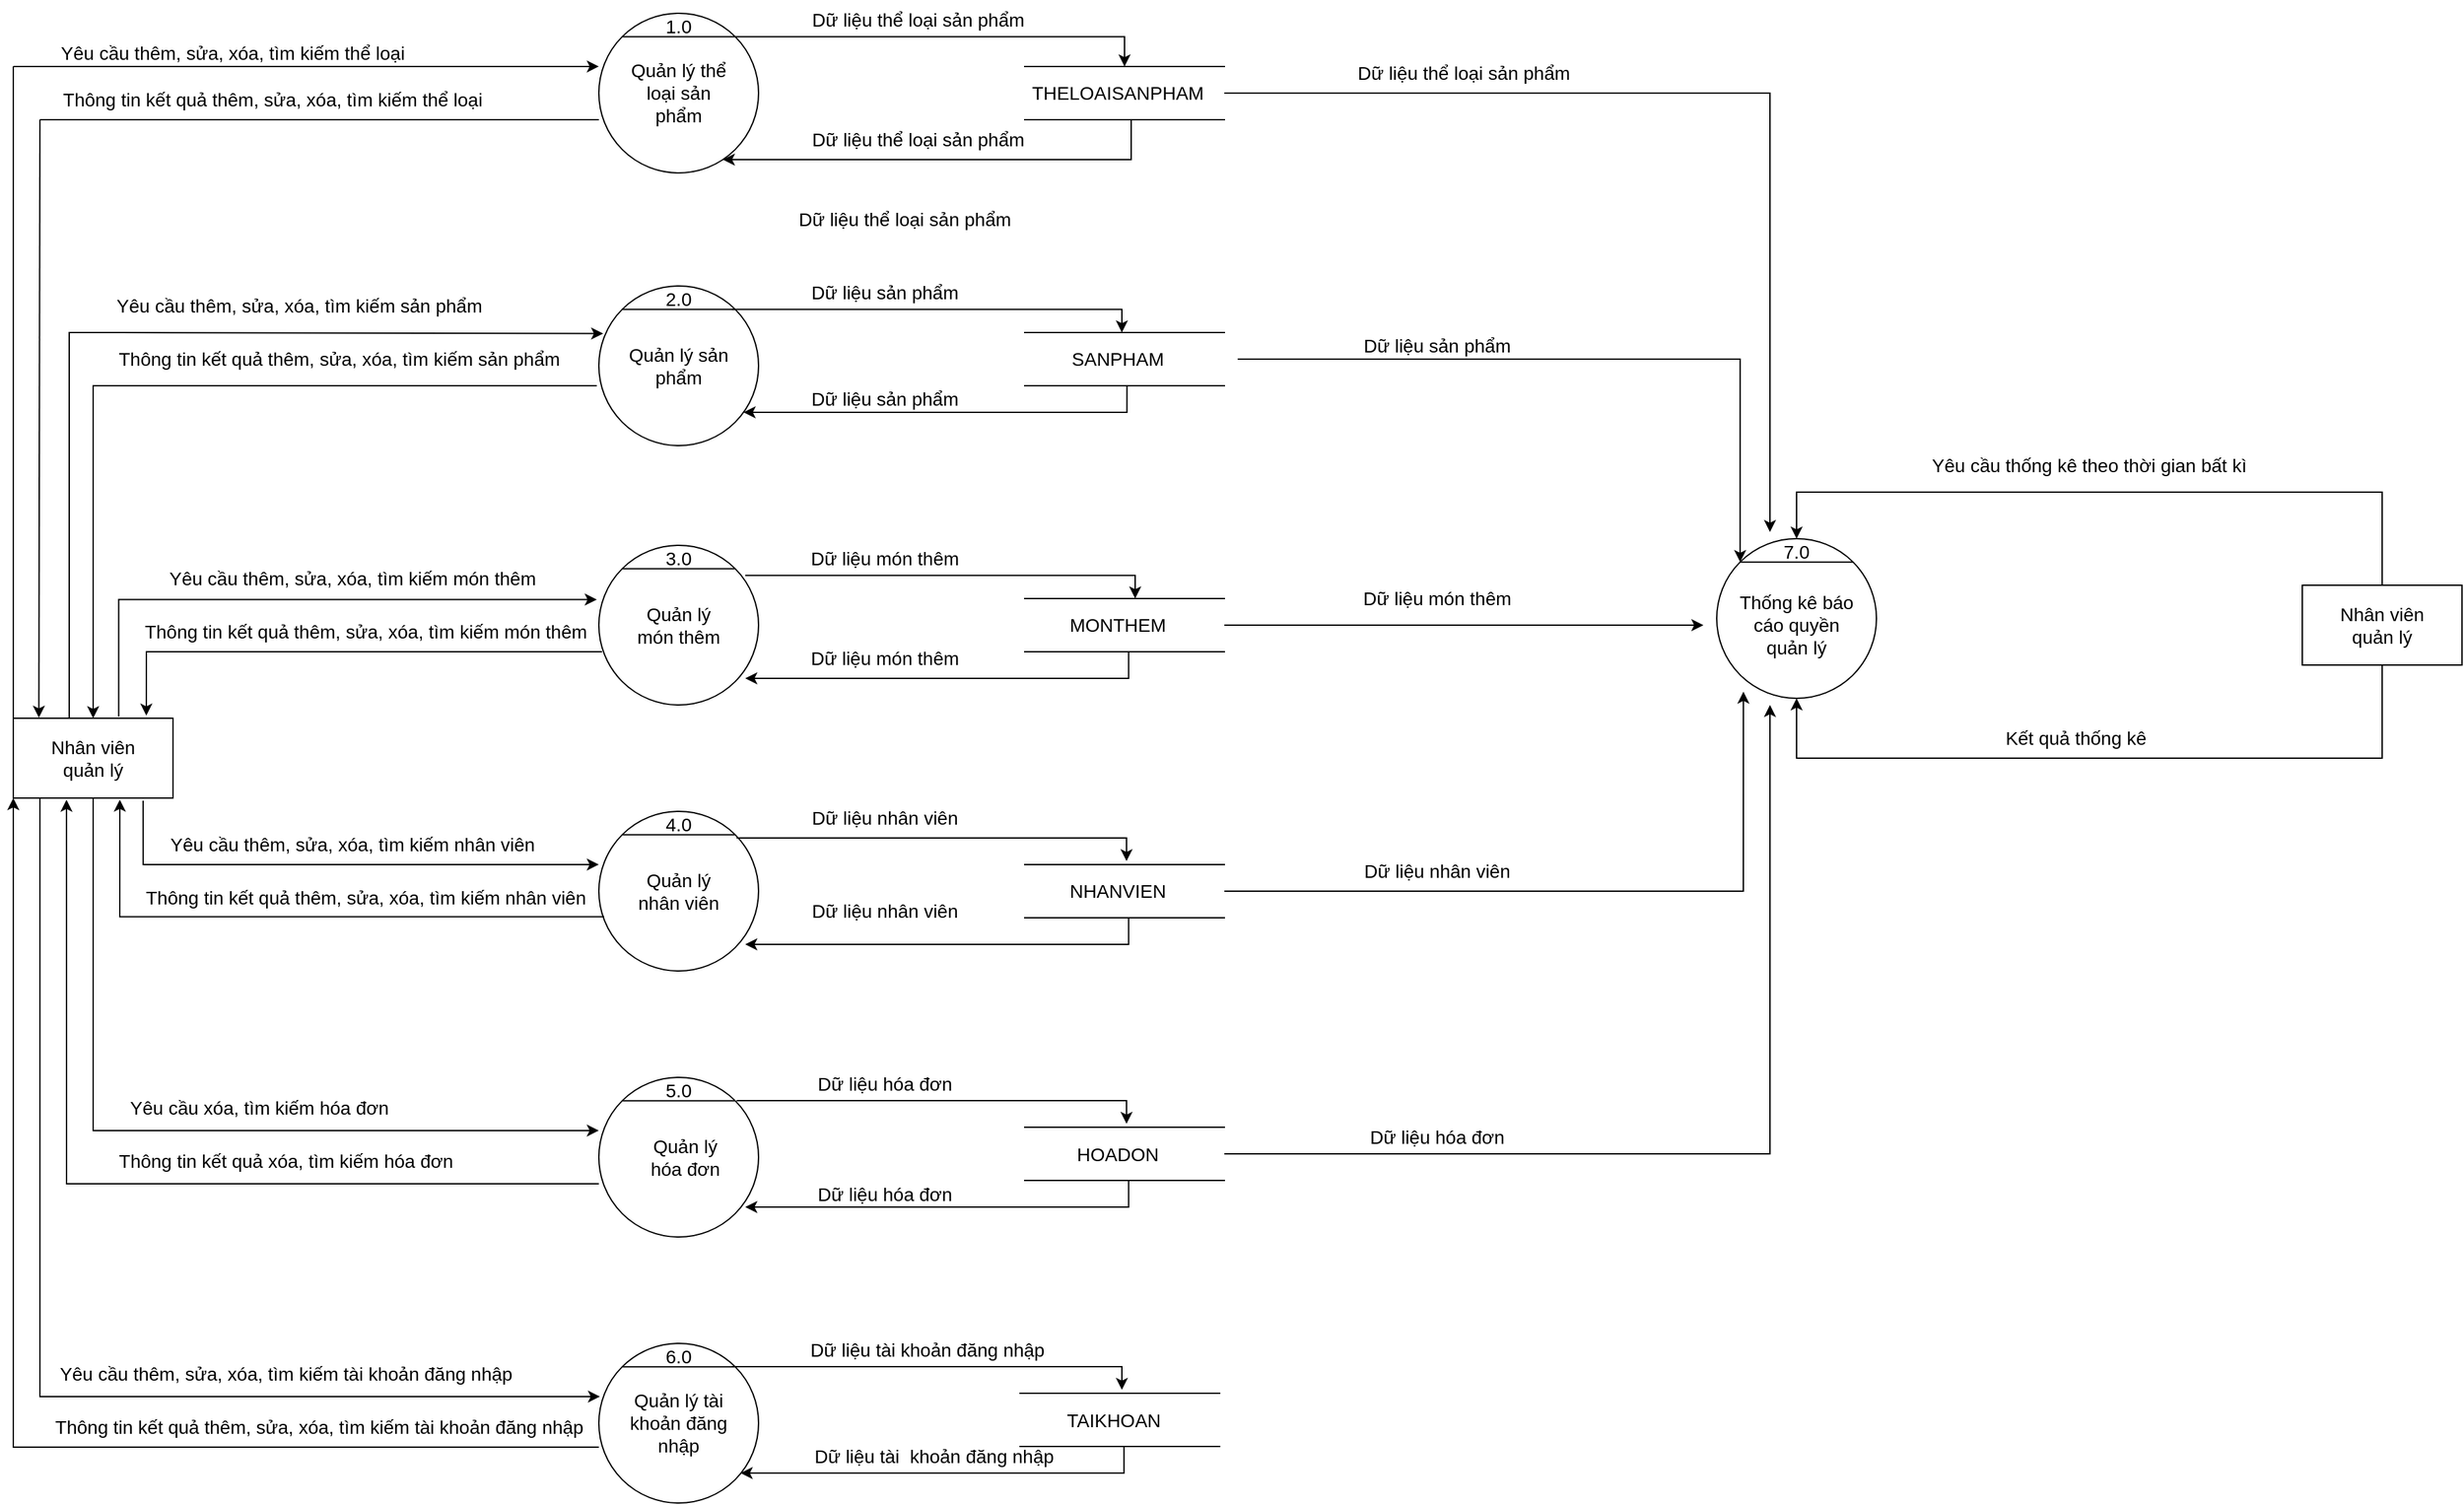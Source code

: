 <mxfile version="16.4.11" type="device"><diagram id="J9GZtcJuzdaqWRwMruMZ" name="Page-1"><mxGraphModel dx="1888" dy="1741" grid="1" gridSize="10" guides="1" tooltips="1" connect="1" arrows="1" fold="1" page="1" pageScale="1" pageWidth="850" pageHeight="1100" math="0" shadow="0"><root><mxCell id="0"/><mxCell id="1" parent="0"/><mxCell id="2oI832_0RBcr2IbSyPSl-6" value="" style="ellipse;whiteSpace=wrap;html=1;aspect=fixed;" parent="1" vertex="1"><mxGeometry x="120" width="120" height="120" as="geometry"/></mxCell><mxCell id="2oI832_0RBcr2IbSyPSl-7" value="" style="endArrow=none;html=1;rounded=0;exitX=0;exitY=0;exitDx=0;exitDy=0;entryX=1;entryY=0;entryDx=0;entryDy=0;" parent="1" source="2oI832_0RBcr2IbSyPSl-6" target="2oI832_0RBcr2IbSyPSl-6" edge="1"><mxGeometry width="50" height="50" relative="1" as="geometry"><mxPoint x="460" y="555" as="sourcePoint"/><mxPoint x="510" y="505" as="targetPoint"/></mxGeometry></mxCell><mxCell id="2oI832_0RBcr2IbSyPSl-13" value="&lt;font style=&quot;font-size: 14px&quot;&gt;Quản lý thể loại sản phẩm&lt;/font&gt;" style="text;html=1;strokeColor=none;fillColor=none;align=center;verticalAlign=middle;whiteSpace=wrap;rounded=0;" parent="1" vertex="1"><mxGeometry x="140" y="45" width="80" height="30" as="geometry"/></mxCell><mxCell id="Wzc2e4Vu83nzIIJzcKnZ-4" value="1.0" style="text;html=1;strokeColor=none;fillColor=none;align=center;verticalAlign=middle;whiteSpace=wrap;rounded=0;fontSize=14;" parent="1" vertex="1"><mxGeometry x="165" width="30" height="20" as="geometry"/></mxCell><mxCell id="Wzc2e4Vu83nzIIJzcKnZ-8" value="" style="rounded=0;whiteSpace=wrap;html=1;fontSize=14;" parent="1" vertex="1"><mxGeometry x="-320" y="530" width="120" height="60" as="geometry"/></mxCell><mxCell id="Wzc2e4Vu83nzIIJzcKnZ-10" value="&lt;font style=&quot;font-size: 14px&quot;&gt;Nhân viên quản lý&lt;/font&gt;" style="text;html=1;strokeColor=none;fillColor=none;align=center;verticalAlign=middle;whiteSpace=wrap;rounded=0;" parent="1" vertex="1"><mxGeometry x="-300" y="550" width="80" height="20" as="geometry"/></mxCell><mxCell id="Wzc2e4Vu83nzIIJzcKnZ-11" value="" style="ellipse;whiteSpace=wrap;html=1;aspect=fixed;" parent="1" vertex="1"><mxGeometry x="120" y="205" width="120" height="120" as="geometry"/></mxCell><mxCell id="Wzc2e4Vu83nzIIJzcKnZ-12" value="" style="endArrow=none;html=1;rounded=0;exitX=0;exitY=0;exitDx=0;exitDy=0;entryX=1;entryY=0;entryDx=0;entryDy=0;" parent="1" source="Wzc2e4Vu83nzIIJzcKnZ-11" target="Wzc2e4Vu83nzIIJzcKnZ-11" edge="1"><mxGeometry width="50" height="50" relative="1" as="geometry"><mxPoint x="460" y="760" as="sourcePoint"/><mxPoint x="510" y="710" as="targetPoint"/></mxGeometry></mxCell><mxCell id="Wzc2e4Vu83nzIIJzcKnZ-13" value="&lt;font style=&quot;font-size: 14px&quot;&gt;Quản lý sản phẩm&lt;/font&gt;" style="text;html=1;strokeColor=none;fillColor=none;align=center;verticalAlign=middle;whiteSpace=wrap;rounded=0;" parent="1" vertex="1"><mxGeometry x="140" y="250" width="80" height="30" as="geometry"/></mxCell><mxCell id="Wzc2e4Vu83nzIIJzcKnZ-14" value="2.0" style="text;html=1;strokeColor=none;fillColor=none;align=center;verticalAlign=middle;whiteSpace=wrap;rounded=0;fontSize=14;" parent="1" vertex="1"><mxGeometry x="165" y="205" width="30" height="20" as="geometry"/></mxCell><mxCell id="Wzc2e4Vu83nzIIJzcKnZ-16" value="" style="ellipse;whiteSpace=wrap;html=1;aspect=fixed;" parent="1" vertex="1"><mxGeometry x="120" y="400" width="120" height="120" as="geometry"/></mxCell><mxCell id="Wzc2e4Vu83nzIIJzcKnZ-17" value="" style="endArrow=none;html=1;rounded=0;exitX=0;exitY=0;exitDx=0;exitDy=0;entryX=1;entryY=0;entryDx=0;entryDy=0;" parent="1" source="Wzc2e4Vu83nzIIJzcKnZ-16" target="Wzc2e4Vu83nzIIJzcKnZ-16" edge="1"><mxGeometry width="50" height="50" relative="1" as="geometry"><mxPoint x="460" y="955" as="sourcePoint"/><mxPoint x="510" y="905" as="targetPoint"/></mxGeometry></mxCell><mxCell id="Wzc2e4Vu83nzIIJzcKnZ-18" value="&lt;font style=&quot;font-size: 14px&quot;&gt;Quản lý món thêm&lt;/font&gt;" style="text;html=1;strokeColor=none;fillColor=none;align=center;verticalAlign=middle;whiteSpace=wrap;rounded=0;" parent="1" vertex="1"><mxGeometry x="140" y="445" width="80" height="30" as="geometry"/></mxCell><mxCell id="Wzc2e4Vu83nzIIJzcKnZ-19" value="3.0" style="text;html=1;strokeColor=none;fillColor=none;align=center;verticalAlign=middle;whiteSpace=wrap;rounded=0;fontSize=14;" parent="1" vertex="1"><mxGeometry x="165" y="400" width="30" height="20" as="geometry"/></mxCell><mxCell id="Wzc2e4Vu83nzIIJzcKnZ-20" value="" style="ellipse;whiteSpace=wrap;html=1;aspect=fixed;" parent="1" vertex="1"><mxGeometry x="120" y="600" width="120" height="120" as="geometry"/></mxCell><mxCell id="Wzc2e4Vu83nzIIJzcKnZ-21" value="" style="endArrow=none;html=1;rounded=0;exitX=0;exitY=0;exitDx=0;exitDy=0;entryX=1;entryY=0;entryDx=0;entryDy=0;" parent="1" source="Wzc2e4Vu83nzIIJzcKnZ-20" target="Wzc2e4Vu83nzIIJzcKnZ-20" edge="1"><mxGeometry width="50" height="50" relative="1" as="geometry"><mxPoint x="460" y="1155" as="sourcePoint"/><mxPoint x="510" y="1105" as="targetPoint"/></mxGeometry></mxCell><mxCell id="Wzc2e4Vu83nzIIJzcKnZ-22" value="&lt;font style=&quot;font-size: 14px&quot;&gt;Quản lý nhân viên&lt;br&gt;&lt;/font&gt;" style="text;html=1;strokeColor=none;fillColor=none;align=center;verticalAlign=middle;whiteSpace=wrap;rounded=0;" parent="1" vertex="1"><mxGeometry x="140" y="645" width="80" height="30" as="geometry"/></mxCell><mxCell id="Wzc2e4Vu83nzIIJzcKnZ-23" value="4.0" style="text;html=1;strokeColor=none;fillColor=none;align=center;verticalAlign=middle;whiteSpace=wrap;rounded=0;fontSize=14;" parent="1" vertex="1"><mxGeometry x="165" y="600" width="30" height="20" as="geometry"/></mxCell><mxCell id="Wzc2e4Vu83nzIIJzcKnZ-24" value="" style="ellipse;whiteSpace=wrap;html=1;aspect=fixed;" parent="1" vertex="1"><mxGeometry x="120" y="800" width="120" height="120" as="geometry"/></mxCell><mxCell id="Wzc2e4Vu83nzIIJzcKnZ-25" value="" style="endArrow=none;html=1;rounded=0;exitX=0;exitY=0;exitDx=0;exitDy=0;entryX=1;entryY=0;entryDx=0;entryDy=0;" parent="1" source="Wzc2e4Vu83nzIIJzcKnZ-24" target="Wzc2e4Vu83nzIIJzcKnZ-24" edge="1"><mxGeometry width="50" height="50" relative="1" as="geometry"><mxPoint x="460" y="1355" as="sourcePoint"/><mxPoint x="510" y="1305" as="targetPoint"/></mxGeometry></mxCell><mxCell id="Wzc2e4Vu83nzIIJzcKnZ-26" value="&lt;font style=&quot;font-size: 14px&quot;&gt;Quản lý hóa đơn&lt;br&gt;&lt;/font&gt;" style="text;html=1;strokeColor=none;fillColor=none;align=center;verticalAlign=middle;whiteSpace=wrap;rounded=0;" parent="1" vertex="1"><mxGeometry x="150" y="845" width="70" height="30" as="geometry"/></mxCell><mxCell id="Wzc2e4Vu83nzIIJzcKnZ-27" value="5.0" style="text;html=1;strokeColor=none;fillColor=none;align=center;verticalAlign=middle;whiteSpace=wrap;rounded=0;fontSize=14;" parent="1" vertex="1"><mxGeometry x="165" y="800" width="30" height="20" as="geometry"/></mxCell><mxCell id="Wzc2e4Vu83nzIIJzcKnZ-28" value="" style="ellipse;whiteSpace=wrap;html=1;aspect=fixed;" parent="1" vertex="1"><mxGeometry x="120" y="1000" width="120" height="120" as="geometry"/></mxCell><mxCell id="Wzc2e4Vu83nzIIJzcKnZ-29" value="" style="endArrow=none;html=1;rounded=0;exitX=0;exitY=0;exitDx=0;exitDy=0;entryX=1;entryY=0;entryDx=0;entryDy=0;" parent="1" source="Wzc2e4Vu83nzIIJzcKnZ-28" target="Wzc2e4Vu83nzIIJzcKnZ-28" edge="1"><mxGeometry width="50" height="50" relative="1" as="geometry"><mxPoint x="460" y="1555" as="sourcePoint"/><mxPoint x="510" y="1505" as="targetPoint"/></mxGeometry></mxCell><mxCell id="Wzc2e4Vu83nzIIJzcKnZ-30" value="&lt;font style=&quot;font-size: 14px&quot;&gt;Quản lý tài khoản đăng nhập&lt;br&gt;&lt;/font&gt;" style="text;html=1;strokeColor=none;fillColor=none;align=center;verticalAlign=middle;whiteSpace=wrap;rounded=0;" parent="1" vertex="1"><mxGeometry x="140" y="1045" width="80" height="30" as="geometry"/></mxCell><mxCell id="Wzc2e4Vu83nzIIJzcKnZ-31" value="6.0" style="text;html=1;strokeColor=none;fillColor=none;align=center;verticalAlign=middle;whiteSpace=wrap;rounded=0;fontSize=14;" parent="1" vertex="1"><mxGeometry x="165" y="1000" width="30" height="20" as="geometry"/></mxCell><mxCell id="Wzc2e4Vu83nzIIJzcKnZ-36" value="" style="ellipse;whiteSpace=wrap;html=1;aspect=fixed;" parent="1" vertex="1"><mxGeometry x="960" y="395" width="120" height="120" as="geometry"/></mxCell><mxCell id="Wzc2e4Vu83nzIIJzcKnZ-37" value="" style="endArrow=none;html=1;rounded=0;exitX=0;exitY=0;exitDx=0;exitDy=0;entryX=1;entryY=0;entryDx=0;entryDy=0;" parent="1" source="Wzc2e4Vu83nzIIJzcKnZ-36" target="Wzc2e4Vu83nzIIJzcKnZ-36" edge="1"><mxGeometry width="50" height="50" relative="1" as="geometry"><mxPoint x="1300" y="675" as="sourcePoint"/><mxPoint x="1350" y="625" as="targetPoint"/></mxGeometry></mxCell><mxCell id="Wzc2e4Vu83nzIIJzcKnZ-38" value="&lt;span style=&quot;font-size: 14px&quot;&gt;Thống kê báo cáo quyền quản lý&lt;/span&gt;" style="text;html=1;strokeColor=none;fillColor=none;align=center;verticalAlign=middle;whiteSpace=wrap;rounded=0;" parent="1" vertex="1"><mxGeometry x="975" y="445" width="90" height="30" as="geometry"/></mxCell><mxCell id="Wzc2e4Vu83nzIIJzcKnZ-39" value="7.0" style="text;html=1;strokeColor=none;fillColor=none;align=center;verticalAlign=middle;whiteSpace=wrap;rounded=0;fontSize=14;" parent="1" vertex="1"><mxGeometry x="1005" y="395" width="30" height="20" as="geometry"/></mxCell><mxCell id="Wzc2e4Vu83nzIIJzcKnZ-41" value="" style="endArrow=none;html=1;rounded=0;fontSize=14;exitX=0;exitY=0;exitDx=0;exitDy=0;" parent="1" source="Wzc2e4Vu83nzIIJzcKnZ-8" edge="1"><mxGeometry width="50" height="50" relative="1" as="geometry"><mxPoint x="50" y="220" as="sourcePoint"/><mxPoint x="-320" y="40" as="targetPoint"/></mxGeometry></mxCell><mxCell id="Wzc2e4Vu83nzIIJzcKnZ-42" value="" style="endArrow=classic;html=1;rounded=0;fontSize=14;entryX=0;entryY=0.333;entryDx=0;entryDy=0;entryPerimeter=0;" parent="1" target="2oI832_0RBcr2IbSyPSl-6" edge="1"><mxGeometry width="50" height="50" relative="1" as="geometry"><mxPoint x="-320" y="40" as="sourcePoint"/><mxPoint x="100" y="170" as="targetPoint"/></mxGeometry></mxCell><mxCell id="Wzc2e4Vu83nzIIJzcKnZ-43" value="Yêu cầu thêm, sửa, xóa, tìm kiếm thể loại" style="text;html=1;strokeColor=none;fillColor=none;align=center;verticalAlign=middle;whiteSpace=wrap;rounded=0;fontSize=14;" parent="1" vertex="1"><mxGeometry x="-330" y="15" width="350" height="30" as="geometry"/></mxCell><mxCell id="Wzc2e4Vu83nzIIJzcKnZ-44" value="" style="endArrow=none;html=1;rounded=0;fontSize=14;" parent="1" edge="1"><mxGeometry width="50" height="50" relative="1" as="geometry"><mxPoint x="-300" y="80" as="sourcePoint"/><mxPoint x="120" y="80" as="targetPoint"/></mxGeometry></mxCell><mxCell id="Wzc2e4Vu83nzIIJzcKnZ-45" value="" style="endArrow=classic;html=1;rounded=0;fontSize=14;entryX=0.16;entryY=-0.007;entryDx=0;entryDy=0;entryPerimeter=0;" parent="1" target="Wzc2e4Vu83nzIIJzcKnZ-8" edge="1"><mxGeometry width="50" height="50" relative="1" as="geometry"><mxPoint x="-300" y="80" as="sourcePoint"/><mxPoint x="-278" y="430" as="targetPoint"/></mxGeometry></mxCell><mxCell id="Wzc2e4Vu83nzIIJzcKnZ-46" value="Thông tin kết quả thêm, sửa, xóa, tìm kiếm thể loại" style="text;html=1;strokeColor=none;fillColor=none;align=center;verticalAlign=middle;whiteSpace=wrap;rounded=0;fontSize=14;" parent="1" vertex="1"><mxGeometry x="-300" y="50" width="350" height="30" as="geometry"/></mxCell><mxCell id="Wzc2e4Vu83nzIIJzcKnZ-47" value="" style="shape=partialRectangle;whiteSpace=wrap;html=1;left=0;right=0;fillColor=none;fontSize=14;" parent="1" vertex="1"><mxGeometry x="440" y="40" width="150" height="40" as="geometry"/></mxCell><mxCell id="Wzc2e4Vu83nzIIJzcKnZ-48" value="THELOAISANPHAM" style="text;html=1;strokeColor=none;fillColor=none;align=center;verticalAlign=middle;whiteSpace=wrap;rounded=0;fontSize=14;" parent="1" vertex="1"><mxGeometry x="480" y="45" width="60" height="30" as="geometry"/></mxCell><mxCell id="Wzc2e4Vu83nzIIJzcKnZ-61" value="" style="edgeStyle=segmentEdgeStyle;endArrow=classic;html=1;rounded=0;fontSize=14;exitX=1;exitY=0;exitDx=0;exitDy=0;entryX=0.5;entryY=0;entryDx=0;entryDy=0;" parent="1" source="2oI832_0RBcr2IbSyPSl-6" target="Wzc2e4Vu83nzIIJzcKnZ-47" edge="1"><mxGeometry width="50" height="50" relative="1" as="geometry"><mxPoint x="60" y="110" as="sourcePoint"/><mxPoint x="110" y="60" as="targetPoint"/></mxGeometry></mxCell><mxCell id="Wzc2e4Vu83nzIIJzcKnZ-63" value="Dữ liệu thể loại sản phẩm" style="text;html=1;strokeColor=none;fillColor=none;align=center;verticalAlign=middle;whiteSpace=wrap;rounded=0;fontSize=14;" parent="1" vertex="1"><mxGeometry x="270" y="-10" width="180" height="30" as="geometry"/></mxCell><mxCell id="Wzc2e4Vu83nzIIJzcKnZ-65" value="" style="edgeStyle=segmentEdgeStyle;endArrow=classic;html=1;rounded=0;fontSize=14;" parent="1" target="2oI832_0RBcr2IbSyPSl-6" edge="1"><mxGeometry width="50" height="50" relative="1" as="geometry"><mxPoint x="520" y="80" as="sourcePoint"/><mxPoint x="360" y="60" as="targetPoint"/><Array as="points"><mxPoint x="520" y="80"/><mxPoint x="520" y="110"/></Array></mxGeometry></mxCell><mxCell id="Wzc2e4Vu83nzIIJzcKnZ-66" value="Dữ liệu thể loại sản phẩm" style="text;html=1;strokeColor=none;fillColor=none;align=center;verticalAlign=middle;whiteSpace=wrap;rounded=0;fontSize=14;" parent="1" vertex="1"><mxGeometry x="270" y="80" width="180" height="30" as="geometry"/></mxCell><mxCell id="Wzc2e4Vu83nzIIJzcKnZ-67" value="" style="edgeStyle=segmentEdgeStyle;endArrow=classic;html=1;rounded=0;fontSize=14;entryX=0.027;entryY=0.298;entryDx=0;entryDy=0;entryPerimeter=0;" parent="1" target="Wzc2e4Vu83nzIIJzcKnZ-11" edge="1"><mxGeometry width="50" height="50" relative="1" as="geometry"><mxPoint x="-278" y="530" as="sourcePoint"/><mxPoint x="110" y="240" as="targetPoint"/><Array as="points"><mxPoint x="-278" y="240"/><mxPoint x="-240" y="240"/></Array></mxGeometry></mxCell><mxCell id="Wzc2e4Vu83nzIIJzcKnZ-68" value="Yêu cầu thêm, sửa, xóa, tìm kiếm sản phẩm" style="text;html=1;strokeColor=none;fillColor=none;align=center;verticalAlign=middle;whiteSpace=wrap;rounded=0;fontSize=14;" parent="1" vertex="1"><mxGeometry x="-280" y="205" width="350" height="30" as="geometry"/></mxCell><mxCell id="Wzc2e4Vu83nzIIJzcKnZ-69" value="" style="edgeStyle=segmentEdgeStyle;endArrow=classic;html=1;rounded=0;fontSize=14;entryX=0.5;entryY=0;entryDx=0;entryDy=0;exitX=-0.013;exitY=0.625;exitDx=0;exitDy=0;exitPerimeter=0;" parent="1" source="Wzc2e4Vu83nzIIJzcKnZ-11" target="Wzc2e4Vu83nzIIJzcKnZ-8" edge="1"><mxGeometry width="50" height="50" relative="1" as="geometry"><mxPoint x="130" y="282" as="sourcePoint"/><mxPoint x="110" y="330" as="targetPoint"/></mxGeometry></mxCell><mxCell id="Wzc2e4Vu83nzIIJzcKnZ-70" value="Thông tin kết quả thêm, sửa, xóa, tìm kiếm sản phẩm" style="text;html=1;strokeColor=none;fillColor=none;align=center;verticalAlign=middle;whiteSpace=wrap;rounded=0;fontSize=14;" parent="1" vertex="1"><mxGeometry x="-250" y="245" width="350" height="30" as="geometry"/></mxCell><mxCell id="Z1RXi2_spmFMJVBSVTV--1" value="" style="shape=partialRectangle;whiteSpace=wrap;html=1;left=0;right=0;fillColor=none;fontSize=14;" parent="1" vertex="1"><mxGeometry x="440" y="240" width="150" height="40" as="geometry"/></mxCell><mxCell id="Z1RXi2_spmFMJVBSVTV--2" value="SANPHAM" style="text;html=1;strokeColor=none;fillColor=none;align=center;verticalAlign=middle;whiteSpace=wrap;rounded=0;fontSize=14;" parent="1" vertex="1"><mxGeometry x="480" y="245" width="60" height="30" as="geometry"/></mxCell><mxCell id="Z1RXi2_spmFMJVBSVTV--3" value="" style="edgeStyle=segmentEdgeStyle;endArrow=classic;html=1;rounded=0;fontSize=14;exitX=1;exitY=0;exitDx=0;exitDy=0;" parent="1" edge="1"><mxGeometry width="50" height="50" relative="1" as="geometry"><mxPoint x="219.996" y="222.574" as="sourcePoint"/><mxPoint x="513" y="240" as="targetPoint"/></mxGeometry></mxCell><mxCell id="Z1RXi2_spmFMJVBSVTV--4" value="Dữ liệu sản phẩm" style="text;html=1;strokeColor=none;fillColor=none;align=center;verticalAlign=middle;whiteSpace=wrap;rounded=0;fontSize=14;" parent="1" vertex="1"><mxGeometry x="245" y="195" width="180" height="30" as="geometry"/></mxCell><mxCell id="Z1RXi2_spmFMJVBSVTV--5" value="" style="edgeStyle=segmentEdgeStyle;endArrow=classic;html=1;rounded=0;fontSize=14;" parent="1" target="Wzc2e4Vu83nzIIJzcKnZ-11" edge="1"><mxGeometry width="50" height="50" relative="1" as="geometry"><mxPoint x="516.83" y="280" as="sourcePoint"/><mxPoint x="209.996" y="310" as="targetPoint"/><Array as="points"><mxPoint x="517" y="300"/></Array></mxGeometry></mxCell><mxCell id="Z1RXi2_spmFMJVBSVTV--6" value="Dữ liệu sản phẩm" style="text;html=1;strokeColor=none;fillColor=none;align=center;verticalAlign=middle;whiteSpace=wrap;rounded=0;fontSize=14;" parent="1" vertex="1"><mxGeometry x="250" y="275" width="170" height="30" as="geometry"/></mxCell><mxCell id="Z1RXi2_spmFMJVBSVTV--8" value="" style="edgeStyle=segmentEdgeStyle;endArrow=classic;html=1;rounded=0;fontSize=14;exitX=0.66;exitY=-0.02;exitDx=0;exitDy=0;exitPerimeter=0;entryX=-0.013;entryY=0.34;entryDx=0;entryDy=0;entryPerimeter=0;" parent="1" source="Wzc2e4Vu83nzIIJzcKnZ-8" target="Wzc2e4Vu83nzIIJzcKnZ-16" edge="1"><mxGeometry width="50" height="50" relative="1" as="geometry"><mxPoint x="-240" y="520" as="sourcePoint"/><mxPoint x="100" y="440" as="targetPoint"/><Array as="points"><mxPoint x="-241" y="441"/></Array></mxGeometry></mxCell><mxCell id="Z1RXi2_spmFMJVBSVTV--9" value="Yêu cầu thêm, sửa, xóa, tìm kiếm món thêm" style="text;html=1;strokeColor=none;fillColor=none;align=center;verticalAlign=middle;whiteSpace=wrap;rounded=0;fontSize=14;" parent="1" vertex="1"><mxGeometry x="-240" y="410" width="350" height="30" as="geometry"/></mxCell><mxCell id="Z1RXi2_spmFMJVBSVTV--10" value="" style="edgeStyle=segmentEdgeStyle;endArrow=classic;html=1;rounded=0;fontSize=14;exitX=0.02;exitY=0.667;exitDx=0;exitDy=0;exitPerimeter=0;entryX=0.833;entryY=-0.033;entryDx=0;entryDy=0;entryPerimeter=0;" parent="1" source="Wzc2e4Vu83nzIIJzcKnZ-16" target="Wzc2e4Vu83nzIIJzcKnZ-8" edge="1"><mxGeometry width="50" height="50" relative="1" as="geometry"><mxPoint x="170" y="440" as="sourcePoint"/><mxPoint x="220" y="390" as="targetPoint"/></mxGeometry></mxCell><mxCell id="Z1RXi2_spmFMJVBSVTV--11" value="Thông tin kết quả thêm, sửa, xóa, tìm kiếm món thêm" style="text;html=1;strokeColor=none;fillColor=none;align=center;verticalAlign=middle;whiteSpace=wrap;rounded=0;fontSize=14;" parent="1" vertex="1"><mxGeometry x="-230" y="450" width="350" height="30" as="geometry"/></mxCell><mxCell id="Z1RXi2_spmFMJVBSVTV--13" value="" style="shape=partialRectangle;whiteSpace=wrap;html=1;left=0;right=0;fillColor=none;fontSize=14;" parent="1" vertex="1"><mxGeometry x="440" y="440" width="150" height="40" as="geometry"/></mxCell><mxCell id="Z1RXi2_spmFMJVBSVTV--14" value="MONTHEM" style="text;html=1;strokeColor=none;fillColor=none;align=center;verticalAlign=middle;whiteSpace=wrap;rounded=0;fontSize=14;" parent="1" vertex="1"><mxGeometry x="480" y="445" width="60" height="30" as="geometry"/></mxCell><mxCell id="Z1RXi2_spmFMJVBSVTV--15" value="" style="edgeStyle=segmentEdgeStyle;endArrow=classic;html=1;rounded=0;fontSize=14;exitX=1;exitY=0;exitDx=0;exitDy=0;" parent="1" edge="1"><mxGeometry width="50" height="50" relative="1" as="geometry"><mxPoint x="229.996" y="422.574" as="sourcePoint"/><mxPoint x="523" y="440" as="targetPoint"/></mxGeometry></mxCell><mxCell id="Z1RXi2_spmFMJVBSVTV--16" value="" style="edgeStyle=segmentEdgeStyle;endArrow=classic;html=1;rounded=0;fontSize=14;" parent="1" edge="1"><mxGeometry width="50" height="50" relative="1" as="geometry"><mxPoint x="518.1" y="480" as="sourcePoint"/><mxPoint x="230.004" y="500" as="targetPoint"/><Array as="points"><mxPoint x="518.27" y="500"/></Array></mxGeometry></mxCell><mxCell id="Z1RXi2_spmFMJVBSVTV--17" value="Dữ liệu món thêm" style="text;html=1;strokeColor=none;fillColor=none;align=center;verticalAlign=middle;whiteSpace=wrap;rounded=0;fontSize=14;" parent="1" vertex="1"><mxGeometry x="245" y="395" width="180" height="30" as="geometry"/></mxCell><mxCell id="Z1RXi2_spmFMJVBSVTV--19" value="Dữ liệu món thêm" style="text;html=1;strokeColor=none;fillColor=none;align=center;verticalAlign=middle;whiteSpace=wrap;rounded=0;fontSize=14;" parent="1" vertex="1"><mxGeometry x="245" y="470" width="180" height="30" as="geometry"/></mxCell><mxCell id="Z1RXi2_spmFMJVBSVTV--26" value="" style="shape=partialRectangle;whiteSpace=wrap;html=1;left=0;right=0;fillColor=none;fontSize=14;" parent="1" vertex="1"><mxGeometry x="440" y="640" width="150" height="40" as="geometry"/></mxCell><mxCell id="Z1RXi2_spmFMJVBSVTV--27" value="NHANVIEN" style="text;html=1;strokeColor=none;fillColor=none;align=center;verticalAlign=middle;whiteSpace=wrap;rounded=0;fontSize=14;" parent="1" vertex="1"><mxGeometry x="480" y="645" width="60" height="30" as="geometry"/></mxCell><mxCell id="Z1RXi2_spmFMJVBSVTV--28" value="" style="edgeStyle=segmentEdgeStyle;endArrow=classic;html=1;rounded=0;fontSize=14;exitX=1;exitY=0;exitDx=0;exitDy=0;" parent="1" edge="1"><mxGeometry width="50" height="50" relative="1" as="geometry"><mxPoint x="223.496" y="620.004" as="sourcePoint"/><mxPoint x="516.5" y="637.43" as="targetPoint"/></mxGeometry></mxCell><mxCell id="Z1RXi2_spmFMJVBSVTV--29" value="" style="edgeStyle=segmentEdgeStyle;endArrow=classic;html=1;rounded=0;fontSize=14;" parent="1" edge="1"><mxGeometry width="50" height="50" relative="1" as="geometry"><mxPoint x="518.1" y="680" as="sourcePoint"/><mxPoint x="230.004" y="700" as="targetPoint"/><Array as="points"><mxPoint x="518.27" y="700"/></Array></mxGeometry></mxCell><mxCell id="Z1RXi2_spmFMJVBSVTV--32" value="" style="edgeStyle=segmentEdgeStyle;endArrow=classic;html=1;rounded=0;fontSize=14;exitX=0.813;exitY=1.033;exitDx=0;exitDy=0;exitPerimeter=0;entryX=0;entryY=0.333;entryDx=0;entryDy=0;entryPerimeter=0;" parent="1" source="Wzc2e4Vu83nzIIJzcKnZ-8" target="Wzc2e4Vu83nzIIJzcKnZ-20" edge="1"><mxGeometry width="50" height="50" relative="1" as="geometry"><mxPoint x="200" y="550" as="sourcePoint"/><mxPoint x="100" y="650" as="targetPoint"/><Array as="points"><mxPoint x="-222" y="640"/></Array></mxGeometry></mxCell><mxCell id="Z1RXi2_spmFMJVBSVTV--34" value="" style="edgeStyle=segmentEdgeStyle;endArrow=classic;html=1;rounded=0;fontSize=14;exitX=0.033;exitY=0.66;exitDx=0;exitDy=0;exitPerimeter=0;entryX=0.667;entryY=1.02;entryDx=0;entryDy=0;entryPerimeter=0;" parent="1" source="Wzc2e4Vu83nzIIJzcKnZ-20" target="Wzc2e4Vu83nzIIJzcKnZ-8" edge="1"><mxGeometry width="50" height="50" relative="1" as="geometry"><mxPoint x="200" y="650" as="sourcePoint"/><mxPoint x="250" y="600" as="targetPoint"/></mxGeometry></mxCell><mxCell id="Z1RXi2_spmFMJVBSVTV--35" value="Thông tin kết quả xóa, tìm kiếm hóa đơn" style="text;html=1;strokeColor=none;fillColor=none;align=center;verticalAlign=middle;whiteSpace=wrap;rounded=0;fontSize=14;" parent="1" vertex="1"><mxGeometry x="-290" y="847.5" width="350" height="30" as="geometry"/></mxCell><mxCell id="Z1RXi2_spmFMJVBSVTV--41" value="" style="shape=partialRectangle;whiteSpace=wrap;html=1;left=0;right=0;fillColor=none;fontSize=14;" parent="1" vertex="1"><mxGeometry x="440" y="837.5" width="150" height="40" as="geometry"/></mxCell><mxCell id="Z1RXi2_spmFMJVBSVTV--42" value="HOADON" style="text;html=1;strokeColor=none;fillColor=none;align=center;verticalAlign=middle;whiteSpace=wrap;rounded=0;fontSize=14;" parent="1" vertex="1"><mxGeometry x="480" y="842.5" width="60" height="30" as="geometry"/></mxCell><mxCell id="Z1RXi2_spmFMJVBSVTV--43" value="" style="edgeStyle=segmentEdgeStyle;endArrow=classic;html=1;rounded=0;fontSize=14;exitX=1;exitY=0;exitDx=0;exitDy=0;" parent="1" edge="1"><mxGeometry width="50" height="50" relative="1" as="geometry"><mxPoint x="223.496" y="817.504" as="sourcePoint"/><mxPoint x="516.5" y="834.93" as="targetPoint"/></mxGeometry></mxCell><mxCell id="Z1RXi2_spmFMJVBSVTV--44" value="" style="edgeStyle=segmentEdgeStyle;endArrow=classic;html=1;rounded=0;fontSize=14;" parent="1" edge="1"><mxGeometry width="50" height="50" relative="1" as="geometry"><mxPoint x="518.1" y="877.5" as="sourcePoint"/><mxPoint x="230.004" y="897.5" as="targetPoint"/><Array as="points"><mxPoint x="518.27" y="897.5"/></Array></mxGeometry></mxCell><mxCell id="Z1RXi2_spmFMJVBSVTV--45" value="Dữ liệu hóa đơn" style="text;html=1;strokeColor=none;fillColor=none;align=center;verticalAlign=middle;whiteSpace=wrap;rounded=0;fontSize=14;" parent="1" vertex="1"><mxGeometry x="255" y="872.5" width="160" height="30" as="geometry"/></mxCell><mxCell id="Z1RXi2_spmFMJVBSVTV--46" value="Dữ liệu hóa đơn" style="text;html=1;strokeColor=none;fillColor=none;align=center;verticalAlign=middle;whiteSpace=wrap;rounded=0;fontSize=14;" parent="1" vertex="1"><mxGeometry x="255" y="790" width="160" height="30" as="geometry"/></mxCell><mxCell id="Z1RXi2_spmFMJVBSVTV--47" value="" style="shape=partialRectangle;whiteSpace=wrap;html=1;left=0;right=0;fillColor=none;fontSize=14;" parent="1" vertex="1"><mxGeometry x="436.5" y="1037.5" width="150" height="40" as="geometry"/></mxCell><mxCell id="Z1RXi2_spmFMJVBSVTV--48" value="TAIKHOAN" style="text;html=1;strokeColor=none;fillColor=none;align=center;verticalAlign=middle;whiteSpace=wrap;rounded=0;fontSize=14;" parent="1" vertex="1"><mxGeometry x="476.5" y="1042.5" width="60" height="30" as="geometry"/></mxCell><mxCell id="Z1RXi2_spmFMJVBSVTV--49" value="" style="edgeStyle=segmentEdgeStyle;endArrow=classic;html=1;rounded=0;fontSize=14;exitX=1;exitY=0;exitDx=0;exitDy=0;" parent="1" edge="1"><mxGeometry width="50" height="50" relative="1" as="geometry"><mxPoint x="219.996" y="1017.504" as="sourcePoint"/><mxPoint x="513" y="1034.93" as="targetPoint"/></mxGeometry></mxCell><mxCell id="Z1RXi2_spmFMJVBSVTV--50" value="" style="edgeStyle=segmentEdgeStyle;endArrow=classic;html=1;rounded=0;fontSize=14;" parent="1" edge="1"><mxGeometry width="50" height="50" relative="1" as="geometry"><mxPoint x="514.6" y="1077.5" as="sourcePoint"/><mxPoint x="226.504" y="1097.5" as="targetPoint"/><Array as="points"><mxPoint x="514.77" y="1097.5"/></Array></mxGeometry></mxCell><mxCell id="Z1RXi2_spmFMJVBSVTV--51" value="Dữ liệu tài&amp;nbsp; khoản đăng nhập" style="text;html=1;strokeColor=none;fillColor=none;align=center;verticalAlign=middle;whiteSpace=wrap;rounded=0;fontSize=14;" parent="1" vertex="1"><mxGeometry x="280" y="1070" width="183.5" height="30" as="geometry"/></mxCell><mxCell id="Z1RXi2_spmFMJVBSVTV--52" value="Dữ liệu tài khoản đăng nhập" style="text;html=1;strokeColor=none;fillColor=none;align=center;verticalAlign=middle;whiteSpace=wrap;rounded=0;fontSize=14;" parent="1" vertex="1"><mxGeometry x="270" y="990" width="193.5" height="30" as="geometry"/></mxCell><mxCell id="Z1RXi2_spmFMJVBSVTV--53" value="" style="edgeStyle=segmentEdgeStyle;endArrow=classic;html=1;rounded=0;fontSize=14;exitX=0.5;exitY=1;exitDx=0;exitDy=0;entryX=0;entryY=0.333;entryDx=0;entryDy=0;entryPerimeter=0;" parent="1" source="Wzc2e4Vu83nzIIJzcKnZ-8" target="Wzc2e4Vu83nzIIJzcKnZ-24" edge="1"><mxGeometry width="50" height="50" relative="1" as="geometry"><mxPoint x="-20" y="730" as="sourcePoint"/><mxPoint y="820" as="targetPoint"/><Array as="points"><mxPoint x="-260" y="840"/></Array></mxGeometry></mxCell><mxCell id="Z1RXi2_spmFMJVBSVTV--54" value="" style="edgeStyle=segmentEdgeStyle;endArrow=classic;html=1;rounded=0;fontSize=14;exitX=0;exitY=0.667;exitDx=0;exitDy=0;exitPerimeter=0;entryX=0.333;entryY=1.02;entryDx=0;entryDy=0;entryPerimeter=0;" parent="1" source="Wzc2e4Vu83nzIIJzcKnZ-24" target="Wzc2e4Vu83nzIIJzcKnZ-8" edge="1"><mxGeometry width="50" height="50" relative="1" as="geometry"><mxPoint x="-20" y="730" as="sourcePoint"/><mxPoint x="30" y="680" as="targetPoint"/></mxGeometry></mxCell><mxCell id="Z1RXi2_spmFMJVBSVTV--55" value="" style="edgeStyle=segmentEdgeStyle;endArrow=classic;html=1;rounded=0;fontSize=14;entryX=0.007;entryY=0.333;entryDx=0;entryDy=0;entryPerimeter=0;" parent="1" target="Wzc2e4Vu83nzIIJzcKnZ-28" edge="1"><mxGeometry width="50" height="50" relative="1" as="geometry"><mxPoint x="-300" y="590" as="sourcePoint"/><mxPoint x="30" y="780" as="targetPoint"/><Array as="points"><mxPoint x="-300" y="1040"/></Array></mxGeometry></mxCell><mxCell id="Z1RXi2_spmFMJVBSVTV--56" value="" style="edgeStyle=segmentEdgeStyle;endArrow=classic;html=1;rounded=0;fontSize=14;entryX=0;entryY=1;entryDx=0;entryDy=0;" parent="1" target="Wzc2e4Vu83nzIIJzcKnZ-8" edge="1"><mxGeometry width="50" height="50" relative="1" as="geometry"><mxPoint x="120" y="1078" as="sourcePoint"/><mxPoint x="30" y="780" as="targetPoint"/></mxGeometry></mxCell><mxCell id="Z1RXi2_spmFMJVBSVTV--58" value="Yêu cầu thêm, sửa, xóa, tìm kiếm nhân viên" style="text;html=1;strokeColor=none;fillColor=none;align=center;verticalAlign=middle;whiteSpace=wrap;rounded=0;fontSize=14;" parent="1" vertex="1"><mxGeometry x="-240" y="610" width="350" height="30" as="geometry"/></mxCell><mxCell id="Z1RXi2_spmFMJVBSVTV--59" value="Thông tin kết quả thêm, sửa, xóa, tìm kiếm nhân viên" style="text;html=1;strokeColor=none;fillColor=none;align=center;verticalAlign=middle;whiteSpace=wrap;rounded=0;fontSize=14;" parent="1" vertex="1"><mxGeometry x="-230" y="650" width="350" height="30" as="geometry"/></mxCell><mxCell id="Z1RXi2_spmFMJVBSVTV--60" value="Yêu cầu thêm, sửa, xóa, tìm kiếm tài khoản đăng nhập" style="text;html=1;strokeColor=none;fillColor=none;align=center;verticalAlign=middle;whiteSpace=wrap;rounded=0;fontSize=14;" parent="1" vertex="1"><mxGeometry x="-290" y="1007.5" width="350" height="30" as="geometry"/></mxCell><mxCell id="Z1RXi2_spmFMJVBSVTV--61" value="Thông tin kết quả thêm, sửa, xóa, tìm kiếm tài khoản đăng nhập" style="text;html=1;strokeColor=none;fillColor=none;align=center;verticalAlign=middle;whiteSpace=wrap;rounded=0;fontSize=14;" parent="1" vertex="1"><mxGeometry x="-290" y="1047.5" width="400" height="30" as="geometry"/></mxCell><mxCell id="Z1RXi2_spmFMJVBSVTV--63" value="" style="rounded=0;whiteSpace=wrap;html=1;fontSize=14;" parent="1" vertex="1"><mxGeometry x="1400" y="430" width="120" height="60" as="geometry"/></mxCell><mxCell id="Z1RXi2_spmFMJVBSVTV--64" value="&lt;font style=&quot;font-size: 14px&quot;&gt;Nhân viên quản lý&lt;/font&gt;" style="text;html=1;strokeColor=none;fillColor=none;align=center;verticalAlign=middle;whiteSpace=wrap;rounded=0;" parent="1" vertex="1"><mxGeometry x="1420" y="450" width="80" height="20" as="geometry"/></mxCell><mxCell id="Z1RXi2_spmFMJVBSVTV--69" value="" style="edgeStyle=segmentEdgeStyle;endArrow=classic;html=1;rounded=0;fontSize=14;exitX=1;exitY=0.5;exitDx=0;exitDy=0;" parent="1" source="Wzc2e4Vu83nzIIJzcKnZ-47" edge="1"><mxGeometry width="50" height="50" relative="1" as="geometry"><mxPoint x="610" y="60" as="sourcePoint"/><mxPoint x="1000" y="390" as="targetPoint"/><Array as="points"><mxPoint x="1000" y="60"/></Array></mxGeometry></mxCell><mxCell id="Z1RXi2_spmFMJVBSVTV--70" value="Dữ liệu thể loại sản phẩm" style="text;html=1;strokeColor=none;fillColor=none;align=center;verticalAlign=middle;whiteSpace=wrap;rounded=0;fontSize=14;" parent="1" vertex="1"><mxGeometry x="680" y="30" width="180" height="30" as="geometry"/></mxCell><mxCell id="Z1RXi2_spmFMJVBSVTV--71" value="Dữ liệu thể loại sản phẩm" style="text;html=1;strokeColor=none;fillColor=none;align=center;verticalAlign=middle;whiteSpace=wrap;rounded=0;fontSize=14;" parent="1" vertex="1"><mxGeometry x="260" y="140" width="180" height="30" as="geometry"/></mxCell><mxCell id="Z1RXi2_spmFMJVBSVTV--78" value="" style="edgeStyle=segmentEdgeStyle;endArrow=classic;html=1;rounded=0;fontSize=14;entryX=0;entryY=0;entryDx=0;entryDy=0;" parent="1" target="Wzc2e4Vu83nzIIJzcKnZ-36" edge="1"><mxGeometry width="50" height="50" relative="1" as="geometry"><mxPoint x="600" y="260" as="sourcePoint"/><mxPoint x="490" y="380" as="targetPoint"/></mxGeometry></mxCell><mxCell id="Z1RXi2_spmFMJVBSVTV--79" value="Dữ liệu sản phẩm" style="text;html=1;strokeColor=none;fillColor=none;align=center;verticalAlign=middle;whiteSpace=wrap;rounded=0;fontSize=14;" parent="1" vertex="1"><mxGeometry x="660" y="235" width="180" height="30" as="geometry"/></mxCell><mxCell id="Z1RXi2_spmFMJVBSVTV--80" value="" style="edgeStyle=segmentEdgeStyle;endArrow=classic;html=1;rounded=0;fontSize=14;exitX=1;exitY=0.5;exitDx=0;exitDy=0;" parent="1" source="Z1RXi2_spmFMJVBSVTV--13" edge="1"><mxGeometry width="50" height="50" relative="1" as="geometry"><mxPoint x="590" y="470" as="sourcePoint"/><mxPoint x="950" y="460" as="targetPoint"/><Array as="points"><mxPoint x="930" y="460"/><mxPoint x="930" y="460"/></Array></mxGeometry></mxCell><mxCell id="Z1RXi2_spmFMJVBSVTV--81" value="Dữ liệu món thêm" style="text;html=1;strokeColor=none;fillColor=none;align=center;verticalAlign=middle;whiteSpace=wrap;rounded=0;fontSize=14;" parent="1" vertex="1"><mxGeometry x="660" y="425" width="180" height="30" as="geometry"/></mxCell><mxCell id="Z1RXi2_spmFMJVBSVTV--82" value="" style="edgeStyle=segmentEdgeStyle;endArrow=classic;html=1;rounded=0;fontSize=14;entryX=0.167;entryY=0.958;entryDx=0;entryDy=0;entryPerimeter=0;exitX=1;exitY=0.5;exitDx=0;exitDy=0;" parent="1" source="Z1RXi2_spmFMJVBSVTV--26" target="Wzc2e4Vu83nzIIJzcKnZ-36" edge="1"><mxGeometry width="50" height="50" relative="1" as="geometry"><mxPoint x="440" y="760" as="sourcePoint"/><mxPoint x="490" y="710" as="targetPoint"/></mxGeometry></mxCell><mxCell id="Z1RXi2_spmFMJVBSVTV--83" value="Dữ liệu nhân viên" style="text;html=1;strokeColor=none;fillColor=none;align=center;verticalAlign=middle;whiteSpace=wrap;rounded=0;fontSize=14;" parent="1" vertex="1"><mxGeometry x="660" y="630" width="180" height="30" as="geometry"/></mxCell><mxCell id="Z1RXi2_spmFMJVBSVTV--85" value="" style="edgeStyle=segmentEdgeStyle;endArrow=classic;html=1;rounded=0;fontSize=14;exitX=1;exitY=0.5;exitDx=0;exitDy=0;" parent="1" source="Z1RXi2_spmFMJVBSVTV--41" edge="1"><mxGeometry width="50" height="50" relative="1" as="geometry"><mxPoint x="610" y="860" as="sourcePoint"/><mxPoint x="1000" y="520" as="targetPoint"/></mxGeometry></mxCell><mxCell id="Z1RXi2_spmFMJVBSVTV--86" value="Dữ liệu hóa đơn" style="text;html=1;strokeColor=none;fillColor=none;align=center;verticalAlign=middle;whiteSpace=wrap;rounded=0;fontSize=14;" parent="1" vertex="1"><mxGeometry x="670" y="830" width="160" height="30" as="geometry"/></mxCell><mxCell id="gmI-3QcbbUSwjslAXLji-2" value="Dữ liệu nhân viên" style="text;html=1;strokeColor=none;fillColor=none;align=center;verticalAlign=middle;whiteSpace=wrap;rounded=0;fontSize=14;" parent="1" vertex="1"><mxGeometry x="245" y="590" width="180" height="30" as="geometry"/></mxCell><mxCell id="gmI-3QcbbUSwjslAXLji-4" value="Dữ liệu nhân viên" style="text;html=1;strokeColor=none;fillColor=none;align=center;verticalAlign=middle;whiteSpace=wrap;rounded=0;fontSize=14;" parent="1" vertex="1"><mxGeometry x="245" y="660" width="180" height="30" as="geometry"/></mxCell><mxCell id="gmI-3QcbbUSwjslAXLji-6" value="Yêu cầu xóa, tìm kiếm hóa đơn" style="text;html=1;strokeColor=none;fillColor=none;align=center;verticalAlign=middle;whiteSpace=wrap;rounded=0;fontSize=14;" parent="1" vertex="1"><mxGeometry x="-310" y="807.5" width="350" height="30" as="geometry"/></mxCell><mxCell id="gmI-3QcbbUSwjslAXLji-40" value="" style="edgeStyle=segmentEdgeStyle;endArrow=classic;html=1;rounded=0;fontSize=14;exitX=0.5;exitY=0;exitDx=0;exitDy=0;entryX=0.5;entryY=0;entryDx=0;entryDy=0;" parent="1" source="Z1RXi2_spmFMJVBSVTV--63" target="Wzc2e4Vu83nzIIJzcKnZ-39" edge="1"><mxGeometry width="50" height="50" relative="1" as="geometry"><mxPoint x="1040" y="500" as="sourcePoint"/><mxPoint x="1090" y="450" as="targetPoint"/><Array as="points"><mxPoint x="1460" y="360"/><mxPoint x="1020" y="360"/></Array></mxGeometry></mxCell><mxCell id="gmI-3QcbbUSwjslAXLji-41" value="Yêu cầu thống kê theo thời gian bất kì" style="text;html=1;strokeColor=none;fillColor=none;align=center;verticalAlign=middle;whiteSpace=wrap;rounded=0;fontSize=14;" parent="1" vertex="1"><mxGeometry x="1110" y="325" width="260" height="30" as="geometry"/></mxCell><mxCell id="gmI-3QcbbUSwjslAXLji-42" value="" style="edgeStyle=segmentEdgeStyle;endArrow=classic;html=1;rounded=0;fontSize=14;exitX=0.5;exitY=1;exitDx=0;exitDy=0;entryX=0.5;entryY=1;entryDx=0;entryDy=0;" parent="1" source="Z1RXi2_spmFMJVBSVTV--63" target="Wzc2e4Vu83nzIIJzcKnZ-36" edge="1"><mxGeometry width="50" height="50" relative="1" as="geometry"><mxPoint x="1040" y="490" as="sourcePoint"/><mxPoint x="1090" y="440" as="targetPoint"/><Array as="points"><mxPoint x="1460" y="560"/><mxPoint x="1020" y="560"/></Array></mxGeometry></mxCell><mxCell id="gmI-3QcbbUSwjslAXLji-43" value="Kết quả thống kê" style="text;html=1;strokeColor=none;fillColor=none;align=center;verticalAlign=middle;whiteSpace=wrap;rounded=0;fontSize=14;" parent="1" vertex="1"><mxGeometry x="1140" y="530" width="180" height="30" as="geometry"/></mxCell></root></mxGraphModel></diagram></mxfile>